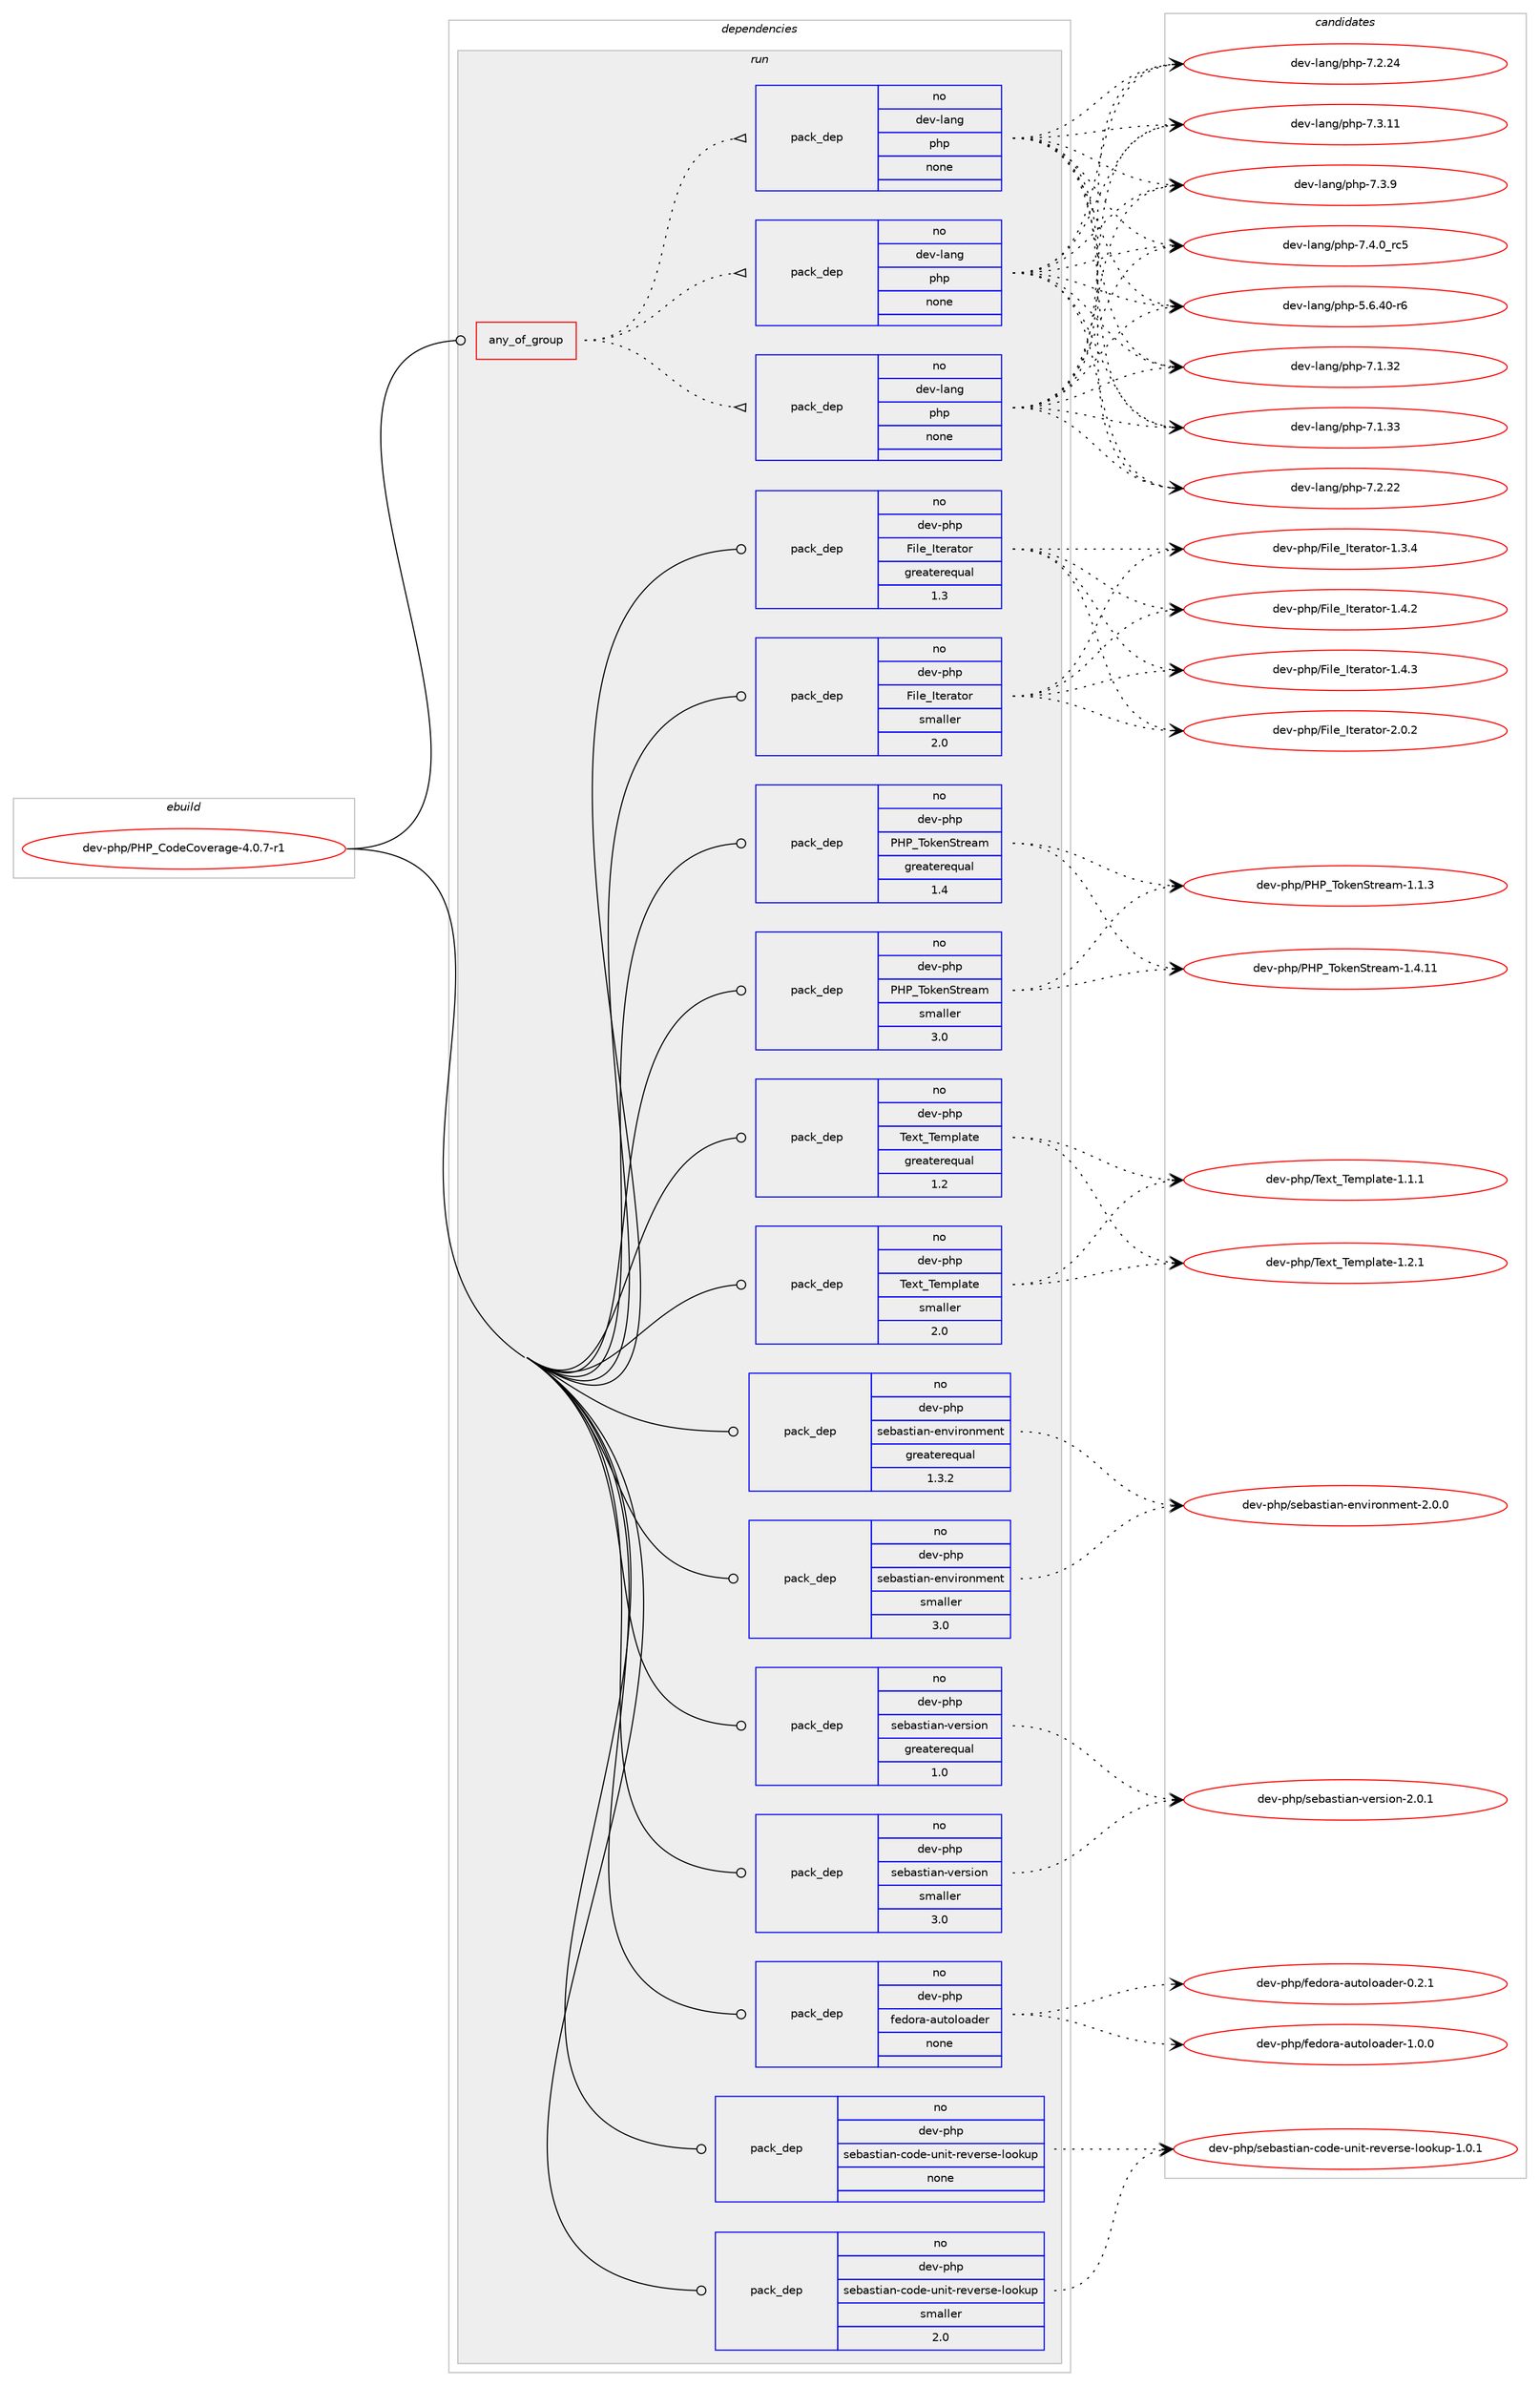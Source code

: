digraph prolog {

# *************
# Graph options
# *************

newrank=true;
concentrate=true;
compound=true;
graph [rankdir=LR,fontname=Helvetica,fontsize=10,ranksep=1.5];#, ranksep=2.5, nodesep=0.2];
edge  [arrowhead=vee];
node  [fontname=Helvetica,fontsize=10];

# **********
# The ebuild
# **********

subgraph cluster_leftcol {
color=gray;
rank=same;
label=<<i>ebuild</i>>;
id [label="dev-php/PHP_CodeCoverage-4.0.7-r1", color=red, width=4, href="../dev-php/PHP_CodeCoverage-4.0.7-r1.svg"];
}

# ****************
# The dependencies
# ****************

subgraph cluster_midcol {
color=gray;
label=<<i>dependencies</i>>;
subgraph cluster_compile {
fillcolor="#eeeeee";
style=filled;
label=<<i>compile</i>>;
}
subgraph cluster_compileandrun {
fillcolor="#eeeeee";
style=filled;
label=<<i>compile and run</i>>;
}
subgraph cluster_run {
fillcolor="#eeeeee";
style=filled;
label=<<i>run</i>>;
subgraph any11304 {
dependency589347 [label=<<TABLE BORDER="0" CELLBORDER="1" CELLSPACING="0" CELLPADDING="4"><TR><TD CELLPADDING="10">any_of_group</TD></TR></TABLE>>, shape=none, color=red];subgraph pack442953 {
dependency589348 [label=<<TABLE BORDER="0" CELLBORDER="1" CELLSPACING="0" CELLPADDING="4" WIDTH="220"><TR><TD ROWSPAN="6" CELLPADDING="30">pack_dep</TD></TR><TR><TD WIDTH="110">no</TD></TR><TR><TD>dev-lang</TD></TR><TR><TD>php</TD></TR><TR><TD>none</TD></TR><TR><TD></TD></TR></TABLE>>, shape=none, color=blue];
}
dependency589347:e -> dependency589348:w [weight=20,style="dotted",arrowhead="oinv"];
subgraph pack442954 {
dependency589349 [label=<<TABLE BORDER="0" CELLBORDER="1" CELLSPACING="0" CELLPADDING="4" WIDTH="220"><TR><TD ROWSPAN="6" CELLPADDING="30">pack_dep</TD></TR><TR><TD WIDTH="110">no</TD></TR><TR><TD>dev-lang</TD></TR><TR><TD>php</TD></TR><TR><TD>none</TD></TR><TR><TD></TD></TR></TABLE>>, shape=none, color=blue];
}
dependency589347:e -> dependency589349:w [weight=20,style="dotted",arrowhead="oinv"];
subgraph pack442955 {
dependency589350 [label=<<TABLE BORDER="0" CELLBORDER="1" CELLSPACING="0" CELLPADDING="4" WIDTH="220"><TR><TD ROWSPAN="6" CELLPADDING="30">pack_dep</TD></TR><TR><TD WIDTH="110">no</TD></TR><TR><TD>dev-lang</TD></TR><TR><TD>php</TD></TR><TR><TD>none</TD></TR><TR><TD></TD></TR></TABLE>>, shape=none, color=blue];
}
dependency589347:e -> dependency589350:w [weight=20,style="dotted",arrowhead="oinv"];
}
id:e -> dependency589347:w [weight=20,style="solid",arrowhead="odot"];
subgraph pack442956 {
dependency589351 [label=<<TABLE BORDER="0" CELLBORDER="1" CELLSPACING="0" CELLPADDING="4" WIDTH="220"><TR><TD ROWSPAN="6" CELLPADDING="30">pack_dep</TD></TR><TR><TD WIDTH="110">no</TD></TR><TR><TD>dev-php</TD></TR><TR><TD>File_Iterator</TD></TR><TR><TD>greaterequal</TD></TR><TR><TD>1.3</TD></TR></TABLE>>, shape=none, color=blue];
}
id:e -> dependency589351:w [weight=20,style="solid",arrowhead="odot"];
subgraph pack442957 {
dependency589352 [label=<<TABLE BORDER="0" CELLBORDER="1" CELLSPACING="0" CELLPADDING="4" WIDTH="220"><TR><TD ROWSPAN="6" CELLPADDING="30">pack_dep</TD></TR><TR><TD WIDTH="110">no</TD></TR><TR><TD>dev-php</TD></TR><TR><TD>File_Iterator</TD></TR><TR><TD>smaller</TD></TR><TR><TD>2.0</TD></TR></TABLE>>, shape=none, color=blue];
}
id:e -> dependency589352:w [weight=20,style="solid",arrowhead="odot"];
subgraph pack442958 {
dependency589353 [label=<<TABLE BORDER="0" CELLBORDER="1" CELLSPACING="0" CELLPADDING="4" WIDTH="220"><TR><TD ROWSPAN="6" CELLPADDING="30">pack_dep</TD></TR><TR><TD WIDTH="110">no</TD></TR><TR><TD>dev-php</TD></TR><TR><TD>PHP_TokenStream</TD></TR><TR><TD>greaterequal</TD></TR><TR><TD>1.4</TD></TR></TABLE>>, shape=none, color=blue];
}
id:e -> dependency589353:w [weight=20,style="solid",arrowhead="odot"];
subgraph pack442959 {
dependency589354 [label=<<TABLE BORDER="0" CELLBORDER="1" CELLSPACING="0" CELLPADDING="4" WIDTH="220"><TR><TD ROWSPAN="6" CELLPADDING="30">pack_dep</TD></TR><TR><TD WIDTH="110">no</TD></TR><TR><TD>dev-php</TD></TR><TR><TD>PHP_TokenStream</TD></TR><TR><TD>smaller</TD></TR><TR><TD>3.0</TD></TR></TABLE>>, shape=none, color=blue];
}
id:e -> dependency589354:w [weight=20,style="solid",arrowhead="odot"];
subgraph pack442960 {
dependency589355 [label=<<TABLE BORDER="0" CELLBORDER="1" CELLSPACING="0" CELLPADDING="4" WIDTH="220"><TR><TD ROWSPAN="6" CELLPADDING="30">pack_dep</TD></TR><TR><TD WIDTH="110">no</TD></TR><TR><TD>dev-php</TD></TR><TR><TD>Text_Template</TD></TR><TR><TD>greaterequal</TD></TR><TR><TD>1.2</TD></TR></TABLE>>, shape=none, color=blue];
}
id:e -> dependency589355:w [weight=20,style="solid",arrowhead="odot"];
subgraph pack442961 {
dependency589356 [label=<<TABLE BORDER="0" CELLBORDER="1" CELLSPACING="0" CELLPADDING="4" WIDTH="220"><TR><TD ROWSPAN="6" CELLPADDING="30">pack_dep</TD></TR><TR><TD WIDTH="110">no</TD></TR><TR><TD>dev-php</TD></TR><TR><TD>Text_Template</TD></TR><TR><TD>smaller</TD></TR><TR><TD>2.0</TD></TR></TABLE>>, shape=none, color=blue];
}
id:e -> dependency589356:w [weight=20,style="solid",arrowhead="odot"];
subgraph pack442962 {
dependency589357 [label=<<TABLE BORDER="0" CELLBORDER="1" CELLSPACING="0" CELLPADDING="4" WIDTH="220"><TR><TD ROWSPAN="6" CELLPADDING="30">pack_dep</TD></TR><TR><TD WIDTH="110">no</TD></TR><TR><TD>dev-php</TD></TR><TR><TD>fedora-autoloader</TD></TR><TR><TD>none</TD></TR><TR><TD></TD></TR></TABLE>>, shape=none, color=blue];
}
id:e -> dependency589357:w [weight=20,style="solid",arrowhead="odot"];
subgraph pack442963 {
dependency589358 [label=<<TABLE BORDER="0" CELLBORDER="1" CELLSPACING="0" CELLPADDING="4" WIDTH="220"><TR><TD ROWSPAN="6" CELLPADDING="30">pack_dep</TD></TR><TR><TD WIDTH="110">no</TD></TR><TR><TD>dev-php</TD></TR><TR><TD>sebastian-code-unit-reverse-lookup</TD></TR><TR><TD>none</TD></TR><TR><TD></TD></TR></TABLE>>, shape=none, color=blue];
}
id:e -> dependency589358:w [weight=20,style="solid",arrowhead="odot"];
subgraph pack442964 {
dependency589359 [label=<<TABLE BORDER="0" CELLBORDER="1" CELLSPACING="0" CELLPADDING="4" WIDTH="220"><TR><TD ROWSPAN="6" CELLPADDING="30">pack_dep</TD></TR><TR><TD WIDTH="110">no</TD></TR><TR><TD>dev-php</TD></TR><TR><TD>sebastian-code-unit-reverse-lookup</TD></TR><TR><TD>smaller</TD></TR><TR><TD>2.0</TD></TR></TABLE>>, shape=none, color=blue];
}
id:e -> dependency589359:w [weight=20,style="solid",arrowhead="odot"];
subgraph pack442965 {
dependency589360 [label=<<TABLE BORDER="0" CELLBORDER="1" CELLSPACING="0" CELLPADDING="4" WIDTH="220"><TR><TD ROWSPAN="6" CELLPADDING="30">pack_dep</TD></TR><TR><TD WIDTH="110">no</TD></TR><TR><TD>dev-php</TD></TR><TR><TD>sebastian-environment</TD></TR><TR><TD>greaterequal</TD></TR><TR><TD>1.3.2</TD></TR></TABLE>>, shape=none, color=blue];
}
id:e -> dependency589360:w [weight=20,style="solid",arrowhead="odot"];
subgraph pack442966 {
dependency589361 [label=<<TABLE BORDER="0" CELLBORDER="1" CELLSPACING="0" CELLPADDING="4" WIDTH="220"><TR><TD ROWSPAN="6" CELLPADDING="30">pack_dep</TD></TR><TR><TD WIDTH="110">no</TD></TR><TR><TD>dev-php</TD></TR><TR><TD>sebastian-environment</TD></TR><TR><TD>smaller</TD></TR><TR><TD>3.0</TD></TR></TABLE>>, shape=none, color=blue];
}
id:e -> dependency589361:w [weight=20,style="solid",arrowhead="odot"];
subgraph pack442967 {
dependency589362 [label=<<TABLE BORDER="0" CELLBORDER="1" CELLSPACING="0" CELLPADDING="4" WIDTH="220"><TR><TD ROWSPAN="6" CELLPADDING="30">pack_dep</TD></TR><TR><TD WIDTH="110">no</TD></TR><TR><TD>dev-php</TD></TR><TR><TD>sebastian-version</TD></TR><TR><TD>greaterequal</TD></TR><TR><TD>1.0</TD></TR></TABLE>>, shape=none, color=blue];
}
id:e -> dependency589362:w [weight=20,style="solid",arrowhead="odot"];
subgraph pack442968 {
dependency589363 [label=<<TABLE BORDER="0" CELLBORDER="1" CELLSPACING="0" CELLPADDING="4" WIDTH="220"><TR><TD ROWSPAN="6" CELLPADDING="30">pack_dep</TD></TR><TR><TD WIDTH="110">no</TD></TR><TR><TD>dev-php</TD></TR><TR><TD>sebastian-version</TD></TR><TR><TD>smaller</TD></TR><TR><TD>3.0</TD></TR></TABLE>>, shape=none, color=blue];
}
id:e -> dependency589363:w [weight=20,style="solid",arrowhead="odot"];
}
}

# **************
# The candidates
# **************

subgraph cluster_choices {
rank=same;
color=gray;
label=<<i>candidates</i>>;

subgraph choice442953 {
color=black;
nodesep=1;
choice100101118451089711010347112104112455346544652484511454 [label="dev-lang/php-5.6.40-r6", color=red, width=4,href="../dev-lang/php-5.6.40-r6.svg"];
choice10010111845108971101034711210411245554649465150 [label="dev-lang/php-7.1.32", color=red, width=4,href="../dev-lang/php-7.1.32.svg"];
choice10010111845108971101034711210411245554649465151 [label="dev-lang/php-7.1.33", color=red, width=4,href="../dev-lang/php-7.1.33.svg"];
choice10010111845108971101034711210411245554650465050 [label="dev-lang/php-7.2.22", color=red, width=4,href="../dev-lang/php-7.2.22.svg"];
choice10010111845108971101034711210411245554650465052 [label="dev-lang/php-7.2.24", color=red, width=4,href="../dev-lang/php-7.2.24.svg"];
choice10010111845108971101034711210411245554651464949 [label="dev-lang/php-7.3.11", color=red, width=4,href="../dev-lang/php-7.3.11.svg"];
choice100101118451089711010347112104112455546514657 [label="dev-lang/php-7.3.9", color=red, width=4,href="../dev-lang/php-7.3.9.svg"];
choice100101118451089711010347112104112455546524648951149953 [label="dev-lang/php-7.4.0_rc5", color=red, width=4,href="../dev-lang/php-7.4.0_rc5.svg"];
dependency589348:e -> choice100101118451089711010347112104112455346544652484511454:w [style=dotted,weight="100"];
dependency589348:e -> choice10010111845108971101034711210411245554649465150:w [style=dotted,weight="100"];
dependency589348:e -> choice10010111845108971101034711210411245554649465151:w [style=dotted,weight="100"];
dependency589348:e -> choice10010111845108971101034711210411245554650465050:w [style=dotted,weight="100"];
dependency589348:e -> choice10010111845108971101034711210411245554650465052:w [style=dotted,weight="100"];
dependency589348:e -> choice10010111845108971101034711210411245554651464949:w [style=dotted,weight="100"];
dependency589348:e -> choice100101118451089711010347112104112455546514657:w [style=dotted,weight="100"];
dependency589348:e -> choice100101118451089711010347112104112455546524648951149953:w [style=dotted,weight="100"];
}
subgraph choice442954 {
color=black;
nodesep=1;
choice100101118451089711010347112104112455346544652484511454 [label="dev-lang/php-5.6.40-r6", color=red, width=4,href="../dev-lang/php-5.6.40-r6.svg"];
choice10010111845108971101034711210411245554649465150 [label="dev-lang/php-7.1.32", color=red, width=4,href="../dev-lang/php-7.1.32.svg"];
choice10010111845108971101034711210411245554649465151 [label="dev-lang/php-7.1.33", color=red, width=4,href="../dev-lang/php-7.1.33.svg"];
choice10010111845108971101034711210411245554650465050 [label="dev-lang/php-7.2.22", color=red, width=4,href="../dev-lang/php-7.2.22.svg"];
choice10010111845108971101034711210411245554650465052 [label="dev-lang/php-7.2.24", color=red, width=4,href="../dev-lang/php-7.2.24.svg"];
choice10010111845108971101034711210411245554651464949 [label="dev-lang/php-7.3.11", color=red, width=4,href="../dev-lang/php-7.3.11.svg"];
choice100101118451089711010347112104112455546514657 [label="dev-lang/php-7.3.9", color=red, width=4,href="../dev-lang/php-7.3.9.svg"];
choice100101118451089711010347112104112455546524648951149953 [label="dev-lang/php-7.4.0_rc5", color=red, width=4,href="../dev-lang/php-7.4.0_rc5.svg"];
dependency589349:e -> choice100101118451089711010347112104112455346544652484511454:w [style=dotted,weight="100"];
dependency589349:e -> choice10010111845108971101034711210411245554649465150:w [style=dotted,weight="100"];
dependency589349:e -> choice10010111845108971101034711210411245554649465151:w [style=dotted,weight="100"];
dependency589349:e -> choice10010111845108971101034711210411245554650465050:w [style=dotted,weight="100"];
dependency589349:e -> choice10010111845108971101034711210411245554650465052:w [style=dotted,weight="100"];
dependency589349:e -> choice10010111845108971101034711210411245554651464949:w [style=dotted,weight="100"];
dependency589349:e -> choice100101118451089711010347112104112455546514657:w [style=dotted,weight="100"];
dependency589349:e -> choice100101118451089711010347112104112455546524648951149953:w [style=dotted,weight="100"];
}
subgraph choice442955 {
color=black;
nodesep=1;
choice100101118451089711010347112104112455346544652484511454 [label="dev-lang/php-5.6.40-r6", color=red, width=4,href="../dev-lang/php-5.6.40-r6.svg"];
choice10010111845108971101034711210411245554649465150 [label="dev-lang/php-7.1.32", color=red, width=4,href="../dev-lang/php-7.1.32.svg"];
choice10010111845108971101034711210411245554649465151 [label="dev-lang/php-7.1.33", color=red, width=4,href="../dev-lang/php-7.1.33.svg"];
choice10010111845108971101034711210411245554650465050 [label="dev-lang/php-7.2.22", color=red, width=4,href="../dev-lang/php-7.2.22.svg"];
choice10010111845108971101034711210411245554650465052 [label="dev-lang/php-7.2.24", color=red, width=4,href="../dev-lang/php-7.2.24.svg"];
choice10010111845108971101034711210411245554651464949 [label="dev-lang/php-7.3.11", color=red, width=4,href="../dev-lang/php-7.3.11.svg"];
choice100101118451089711010347112104112455546514657 [label="dev-lang/php-7.3.9", color=red, width=4,href="../dev-lang/php-7.3.9.svg"];
choice100101118451089711010347112104112455546524648951149953 [label="dev-lang/php-7.4.0_rc5", color=red, width=4,href="../dev-lang/php-7.4.0_rc5.svg"];
dependency589350:e -> choice100101118451089711010347112104112455346544652484511454:w [style=dotted,weight="100"];
dependency589350:e -> choice10010111845108971101034711210411245554649465150:w [style=dotted,weight="100"];
dependency589350:e -> choice10010111845108971101034711210411245554649465151:w [style=dotted,weight="100"];
dependency589350:e -> choice10010111845108971101034711210411245554650465050:w [style=dotted,weight="100"];
dependency589350:e -> choice10010111845108971101034711210411245554650465052:w [style=dotted,weight="100"];
dependency589350:e -> choice10010111845108971101034711210411245554651464949:w [style=dotted,weight="100"];
dependency589350:e -> choice100101118451089711010347112104112455546514657:w [style=dotted,weight="100"];
dependency589350:e -> choice100101118451089711010347112104112455546524648951149953:w [style=dotted,weight="100"];
}
subgraph choice442956 {
color=black;
nodesep=1;
choice100101118451121041124770105108101957311610111497116111114454946514652 [label="dev-php/File_Iterator-1.3.4", color=red, width=4,href="../dev-php/File_Iterator-1.3.4.svg"];
choice100101118451121041124770105108101957311610111497116111114454946524650 [label="dev-php/File_Iterator-1.4.2", color=red, width=4,href="../dev-php/File_Iterator-1.4.2.svg"];
choice100101118451121041124770105108101957311610111497116111114454946524651 [label="dev-php/File_Iterator-1.4.3", color=red, width=4,href="../dev-php/File_Iterator-1.4.3.svg"];
choice100101118451121041124770105108101957311610111497116111114455046484650 [label="dev-php/File_Iterator-2.0.2", color=red, width=4,href="../dev-php/File_Iterator-2.0.2.svg"];
dependency589351:e -> choice100101118451121041124770105108101957311610111497116111114454946514652:w [style=dotted,weight="100"];
dependency589351:e -> choice100101118451121041124770105108101957311610111497116111114454946524650:w [style=dotted,weight="100"];
dependency589351:e -> choice100101118451121041124770105108101957311610111497116111114454946524651:w [style=dotted,weight="100"];
dependency589351:e -> choice100101118451121041124770105108101957311610111497116111114455046484650:w [style=dotted,weight="100"];
}
subgraph choice442957 {
color=black;
nodesep=1;
choice100101118451121041124770105108101957311610111497116111114454946514652 [label="dev-php/File_Iterator-1.3.4", color=red, width=4,href="../dev-php/File_Iterator-1.3.4.svg"];
choice100101118451121041124770105108101957311610111497116111114454946524650 [label="dev-php/File_Iterator-1.4.2", color=red, width=4,href="../dev-php/File_Iterator-1.4.2.svg"];
choice100101118451121041124770105108101957311610111497116111114454946524651 [label="dev-php/File_Iterator-1.4.3", color=red, width=4,href="../dev-php/File_Iterator-1.4.3.svg"];
choice100101118451121041124770105108101957311610111497116111114455046484650 [label="dev-php/File_Iterator-2.0.2", color=red, width=4,href="../dev-php/File_Iterator-2.0.2.svg"];
dependency589352:e -> choice100101118451121041124770105108101957311610111497116111114454946514652:w [style=dotted,weight="100"];
dependency589352:e -> choice100101118451121041124770105108101957311610111497116111114454946524650:w [style=dotted,weight="100"];
dependency589352:e -> choice100101118451121041124770105108101957311610111497116111114454946524651:w [style=dotted,weight="100"];
dependency589352:e -> choice100101118451121041124770105108101957311610111497116111114455046484650:w [style=dotted,weight="100"];
}
subgraph choice442958 {
color=black;
nodesep=1;
choice100101118451121041124780728095841111071011108311611410197109454946494651 [label="dev-php/PHP_TokenStream-1.1.3", color=red, width=4,href="../dev-php/PHP_TokenStream-1.1.3.svg"];
choice10010111845112104112478072809584111107101110831161141019710945494652464949 [label="dev-php/PHP_TokenStream-1.4.11", color=red, width=4,href="../dev-php/PHP_TokenStream-1.4.11.svg"];
dependency589353:e -> choice100101118451121041124780728095841111071011108311611410197109454946494651:w [style=dotted,weight="100"];
dependency589353:e -> choice10010111845112104112478072809584111107101110831161141019710945494652464949:w [style=dotted,weight="100"];
}
subgraph choice442959 {
color=black;
nodesep=1;
choice100101118451121041124780728095841111071011108311611410197109454946494651 [label="dev-php/PHP_TokenStream-1.1.3", color=red, width=4,href="../dev-php/PHP_TokenStream-1.1.3.svg"];
choice10010111845112104112478072809584111107101110831161141019710945494652464949 [label="dev-php/PHP_TokenStream-1.4.11", color=red, width=4,href="../dev-php/PHP_TokenStream-1.4.11.svg"];
dependency589354:e -> choice100101118451121041124780728095841111071011108311611410197109454946494651:w [style=dotted,weight="100"];
dependency589354:e -> choice10010111845112104112478072809584111107101110831161141019710945494652464949:w [style=dotted,weight="100"];
}
subgraph choice442960 {
color=black;
nodesep=1;
choice100101118451121041124784101120116958410110911210897116101454946494649 [label="dev-php/Text_Template-1.1.1", color=red, width=4,href="../dev-php/Text_Template-1.1.1.svg"];
choice100101118451121041124784101120116958410110911210897116101454946504649 [label="dev-php/Text_Template-1.2.1", color=red, width=4,href="../dev-php/Text_Template-1.2.1.svg"];
dependency589355:e -> choice100101118451121041124784101120116958410110911210897116101454946494649:w [style=dotted,weight="100"];
dependency589355:e -> choice100101118451121041124784101120116958410110911210897116101454946504649:w [style=dotted,weight="100"];
}
subgraph choice442961 {
color=black;
nodesep=1;
choice100101118451121041124784101120116958410110911210897116101454946494649 [label="dev-php/Text_Template-1.1.1", color=red, width=4,href="../dev-php/Text_Template-1.1.1.svg"];
choice100101118451121041124784101120116958410110911210897116101454946504649 [label="dev-php/Text_Template-1.2.1", color=red, width=4,href="../dev-php/Text_Template-1.2.1.svg"];
dependency589356:e -> choice100101118451121041124784101120116958410110911210897116101454946494649:w [style=dotted,weight="100"];
dependency589356:e -> choice100101118451121041124784101120116958410110911210897116101454946504649:w [style=dotted,weight="100"];
}
subgraph choice442962 {
color=black;
nodesep=1;
choice100101118451121041124710210110011111497459711711611110811197100101114454846504649 [label="dev-php/fedora-autoloader-0.2.1", color=red, width=4,href="../dev-php/fedora-autoloader-0.2.1.svg"];
choice100101118451121041124710210110011111497459711711611110811197100101114454946484648 [label="dev-php/fedora-autoloader-1.0.0", color=red, width=4,href="../dev-php/fedora-autoloader-1.0.0.svg"];
dependency589357:e -> choice100101118451121041124710210110011111497459711711611110811197100101114454846504649:w [style=dotted,weight="100"];
dependency589357:e -> choice100101118451121041124710210110011111497459711711611110811197100101114454946484648:w [style=dotted,weight="100"];
}
subgraph choice442963 {
color=black;
nodesep=1;
choice10010111845112104112471151019897115116105971104599111100101451171101051164511410111810111411510145108111111107117112454946484649 [label="dev-php/sebastian-code-unit-reverse-lookup-1.0.1", color=red, width=4,href="../dev-php/sebastian-code-unit-reverse-lookup-1.0.1.svg"];
dependency589358:e -> choice10010111845112104112471151019897115116105971104599111100101451171101051164511410111810111411510145108111111107117112454946484649:w [style=dotted,weight="100"];
}
subgraph choice442964 {
color=black;
nodesep=1;
choice10010111845112104112471151019897115116105971104599111100101451171101051164511410111810111411510145108111111107117112454946484649 [label="dev-php/sebastian-code-unit-reverse-lookup-1.0.1", color=red, width=4,href="../dev-php/sebastian-code-unit-reverse-lookup-1.0.1.svg"];
dependency589359:e -> choice10010111845112104112471151019897115116105971104599111100101451171101051164511410111810111411510145108111111107117112454946484649:w [style=dotted,weight="100"];
}
subgraph choice442965 {
color=black;
nodesep=1;
choice100101118451121041124711510198971151161059711045101110118105114111110109101110116455046484648 [label="dev-php/sebastian-environment-2.0.0", color=red, width=4,href="../dev-php/sebastian-environment-2.0.0.svg"];
dependency589360:e -> choice100101118451121041124711510198971151161059711045101110118105114111110109101110116455046484648:w [style=dotted,weight="100"];
}
subgraph choice442966 {
color=black;
nodesep=1;
choice100101118451121041124711510198971151161059711045101110118105114111110109101110116455046484648 [label="dev-php/sebastian-environment-2.0.0", color=red, width=4,href="../dev-php/sebastian-environment-2.0.0.svg"];
dependency589361:e -> choice100101118451121041124711510198971151161059711045101110118105114111110109101110116455046484648:w [style=dotted,weight="100"];
}
subgraph choice442967 {
color=black;
nodesep=1;
choice100101118451121041124711510198971151161059711045118101114115105111110455046484649 [label="dev-php/sebastian-version-2.0.1", color=red, width=4,href="../dev-php/sebastian-version-2.0.1.svg"];
dependency589362:e -> choice100101118451121041124711510198971151161059711045118101114115105111110455046484649:w [style=dotted,weight="100"];
}
subgraph choice442968 {
color=black;
nodesep=1;
choice100101118451121041124711510198971151161059711045118101114115105111110455046484649 [label="dev-php/sebastian-version-2.0.1", color=red, width=4,href="../dev-php/sebastian-version-2.0.1.svg"];
dependency589363:e -> choice100101118451121041124711510198971151161059711045118101114115105111110455046484649:w [style=dotted,weight="100"];
}
}

}
